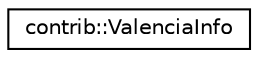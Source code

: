 digraph "Graphical Class Hierarchy"
{
 // LATEX_PDF_SIZE
  edge [fontname="Helvetica",fontsize="10",labelfontname="Helvetica",labelfontsize="10"];
  node [fontname="Helvetica",fontsize="10",shape=record];
  rankdir="LR";
  Node0 [label="contrib::ValenciaInfo",height=0.2,width=0.4,color="black", fillcolor="white", style="filled",URL="$classcontrib_1_1_valencia_info.html",tooltip="class that contains the algorithm parameters R and beta"];
}
